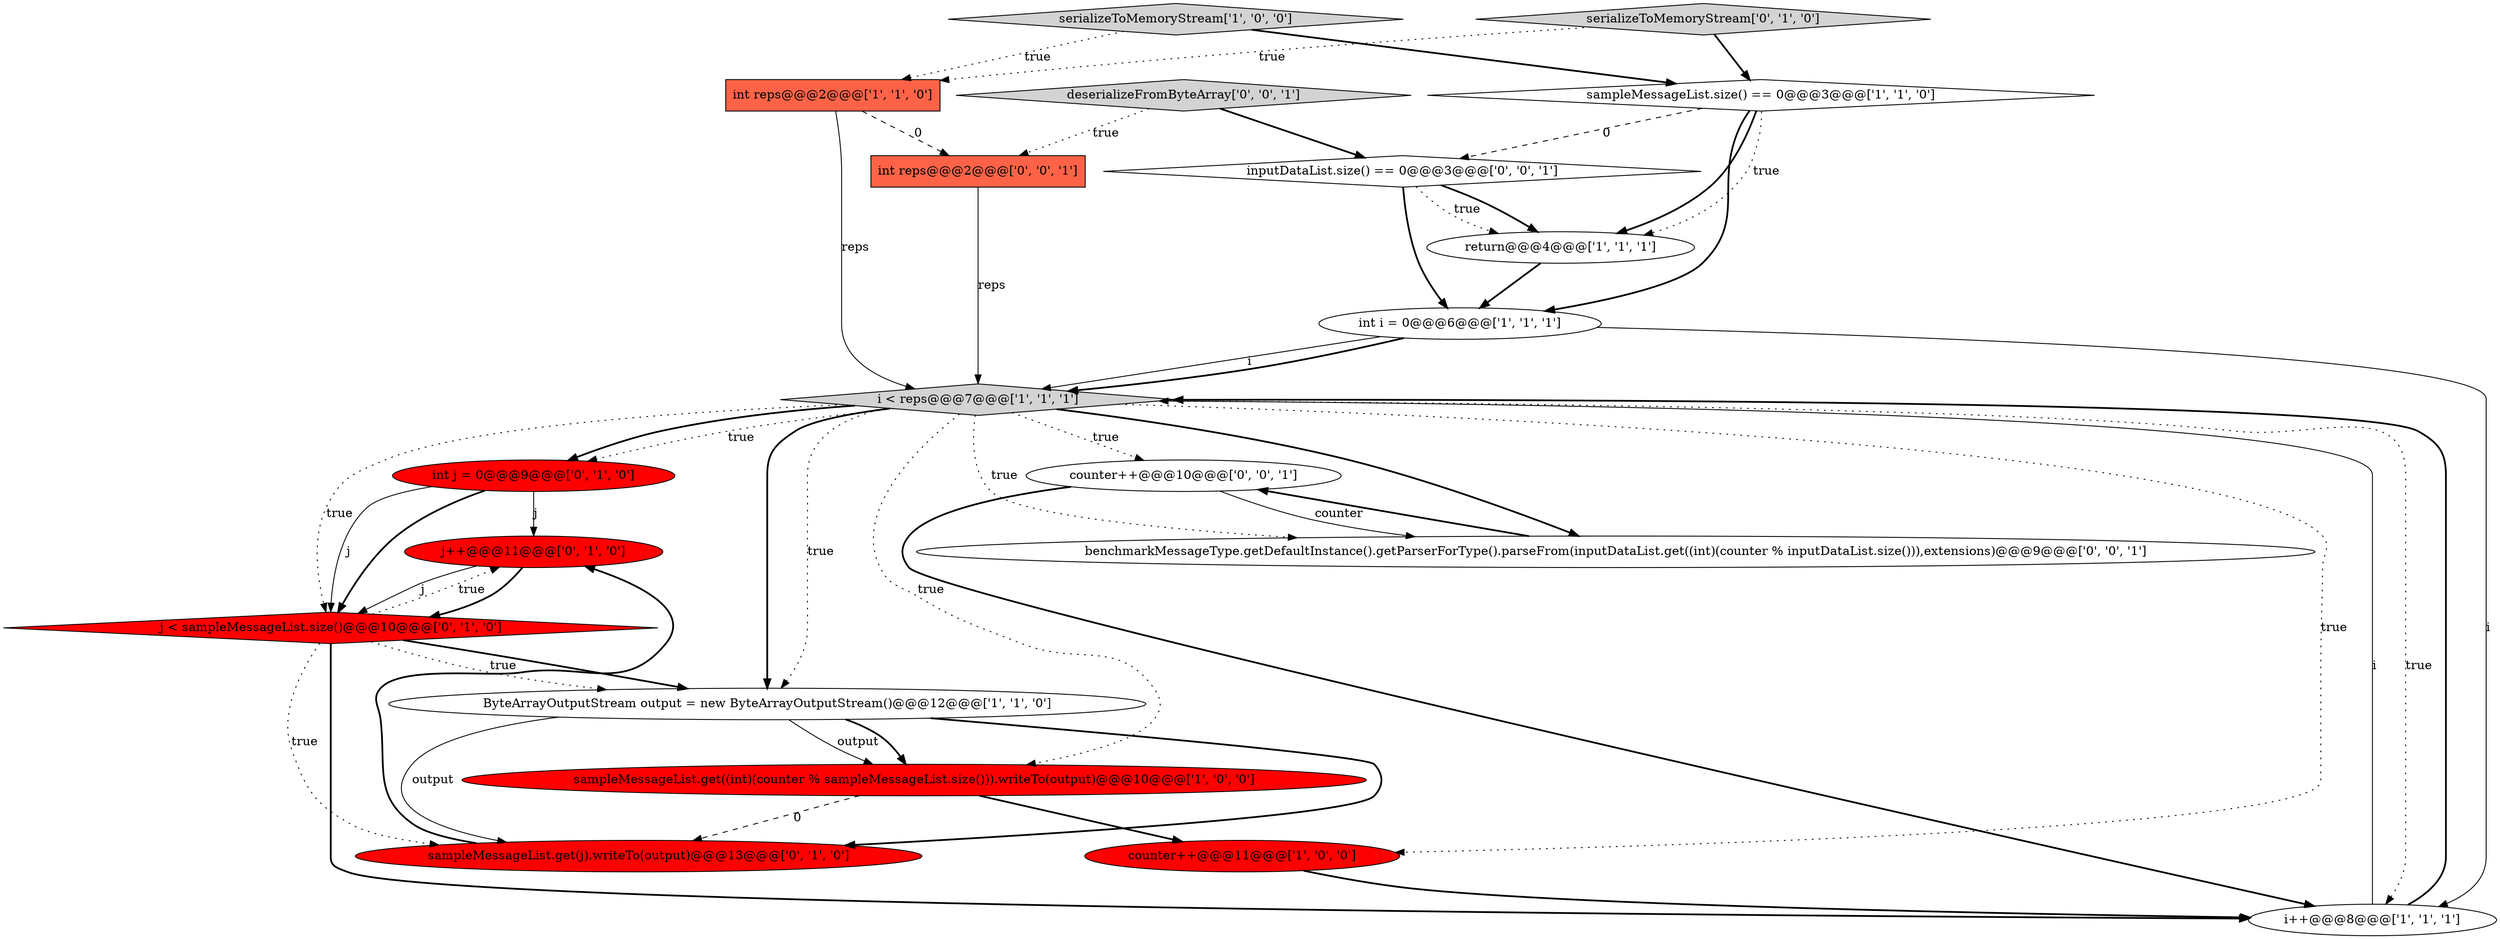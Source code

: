 digraph {
1 [style = filled, label = "int reps@@@2@@@['1', '1', '0']", fillcolor = tomato, shape = box image = "AAA0AAABBB1BBB"];
10 [style = filled, label = "j++@@@11@@@['0', '1', '0']", fillcolor = red, shape = ellipse image = "AAA1AAABBB2BBB"];
16 [style = filled, label = "deserializeFromByteArray['0', '0', '1']", fillcolor = lightgray, shape = diamond image = "AAA0AAABBB3BBB"];
19 [style = filled, label = "counter++@@@10@@@['0', '0', '1']", fillcolor = white, shape = ellipse image = "AAA0AAABBB3BBB"];
14 [style = filled, label = "sampleMessageList.get(j).writeTo(output)@@@13@@@['0', '1', '0']", fillcolor = red, shape = ellipse image = "AAA1AAABBB2BBB"];
12 [style = filled, label = "int j = 0@@@9@@@['0', '1', '0']", fillcolor = red, shape = ellipse image = "AAA1AAABBB2BBB"];
9 [style = filled, label = "ByteArrayOutputStream output = new ByteArrayOutputStream()@@@12@@@['1', '1', '0']", fillcolor = white, shape = ellipse image = "AAA0AAABBB1BBB"];
2 [style = filled, label = "sampleMessageList.get((int)(counter % sampleMessageList.size())).writeTo(output)@@@10@@@['1', '0', '0']", fillcolor = red, shape = ellipse image = "AAA1AAABBB1BBB"];
13 [style = filled, label = "j < sampleMessageList.size()@@@10@@@['0', '1', '0']", fillcolor = red, shape = diamond image = "AAA1AAABBB2BBB"];
3 [style = filled, label = "serializeToMemoryStream['1', '0', '0']", fillcolor = lightgray, shape = diamond image = "AAA0AAABBB1BBB"];
15 [style = filled, label = "inputDataList.size() == 0@@@3@@@['0', '0', '1']", fillcolor = white, shape = diamond image = "AAA0AAABBB3BBB"];
0 [style = filled, label = "sampleMessageList.size() == 0@@@3@@@['1', '1', '0']", fillcolor = white, shape = diamond image = "AAA0AAABBB1BBB"];
18 [style = filled, label = "benchmarkMessageType.getDefaultInstance().getParserForType().parseFrom(inputDataList.get((int)(counter % inputDataList.size())),extensions)@@@9@@@['0', '0', '1']", fillcolor = white, shape = ellipse image = "AAA0AAABBB3BBB"];
11 [style = filled, label = "serializeToMemoryStream['0', '1', '0']", fillcolor = lightgray, shape = diamond image = "AAA0AAABBB2BBB"];
5 [style = filled, label = "i++@@@8@@@['1', '1', '1']", fillcolor = white, shape = ellipse image = "AAA0AAABBB1BBB"];
6 [style = filled, label = "int i = 0@@@6@@@['1', '1', '1']", fillcolor = white, shape = ellipse image = "AAA0AAABBB1BBB"];
7 [style = filled, label = "return@@@4@@@['1', '1', '1']", fillcolor = white, shape = ellipse image = "AAA0AAABBB1BBB"];
8 [style = filled, label = "i < reps@@@7@@@['1', '1', '1']", fillcolor = lightgray, shape = diamond image = "AAA0AAABBB1BBB"];
4 [style = filled, label = "counter++@@@11@@@['1', '0', '0']", fillcolor = red, shape = ellipse image = "AAA1AAABBB1BBB"];
17 [style = filled, label = "int reps@@@2@@@['0', '0', '1']", fillcolor = tomato, shape = box image = "AAA0AAABBB3BBB"];
16->15 [style = bold, label=""];
5->8 [style = bold, label=""];
15->7 [style = bold, label=""];
0->6 [style = bold, label=""];
9->14 [style = solid, label="output"];
6->5 [style = solid, label="i"];
9->2 [style = solid, label="output"];
8->2 [style = dotted, label="true"];
11->1 [style = dotted, label="true"];
9->2 [style = bold, label=""];
8->18 [style = bold, label=""];
16->17 [style = dotted, label="true"];
18->19 [style = bold, label=""];
17->8 [style = solid, label="reps"];
14->10 [style = bold, label=""];
0->15 [style = dashed, label="0"];
15->6 [style = bold, label=""];
15->7 [style = dotted, label="true"];
13->10 [style = dotted, label="true"];
5->8 [style = solid, label="i"];
2->4 [style = bold, label=""];
8->4 [style = dotted, label="true"];
6->8 [style = solid, label="i"];
3->0 [style = bold, label=""];
0->7 [style = bold, label=""];
12->13 [style = solid, label="j"];
19->5 [style = bold, label=""];
12->13 [style = bold, label=""];
11->0 [style = bold, label=""];
1->8 [style = solid, label="reps"];
1->17 [style = dashed, label="0"];
8->12 [style = dotted, label="true"];
2->14 [style = dashed, label="0"];
10->13 [style = bold, label=""];
8->5 [style = dotted, label="true"];
10->13 [style = solid, label="j"];
7->6 [style = bold, label=""];
6->8 [style = bold, label=""];
8->9 [style = bold, label=""];
9->14 [style = bold, label=""];
13->5 [style = bold, label=""];
19->18 [style = solid, label="counter"];
8->18 [style = dotted, label="true"];
12->10 [style = solid, label="j"];
8->13 [style = dotted, label="true"];
13->9 [style = bold, label=""];
8->9 [style = dotted, label="true"];
8->19 [style = dotted, label="true"];
13->14 [style = dotted, label="true"];
3->1 [style = dotted, label="true"];
4->5 [style = bold, label=""];
8->12 [style = bold, label=""];
0->7 [style = dotted, label="true"];
13->9 [style = dotted, label="true"];
}
